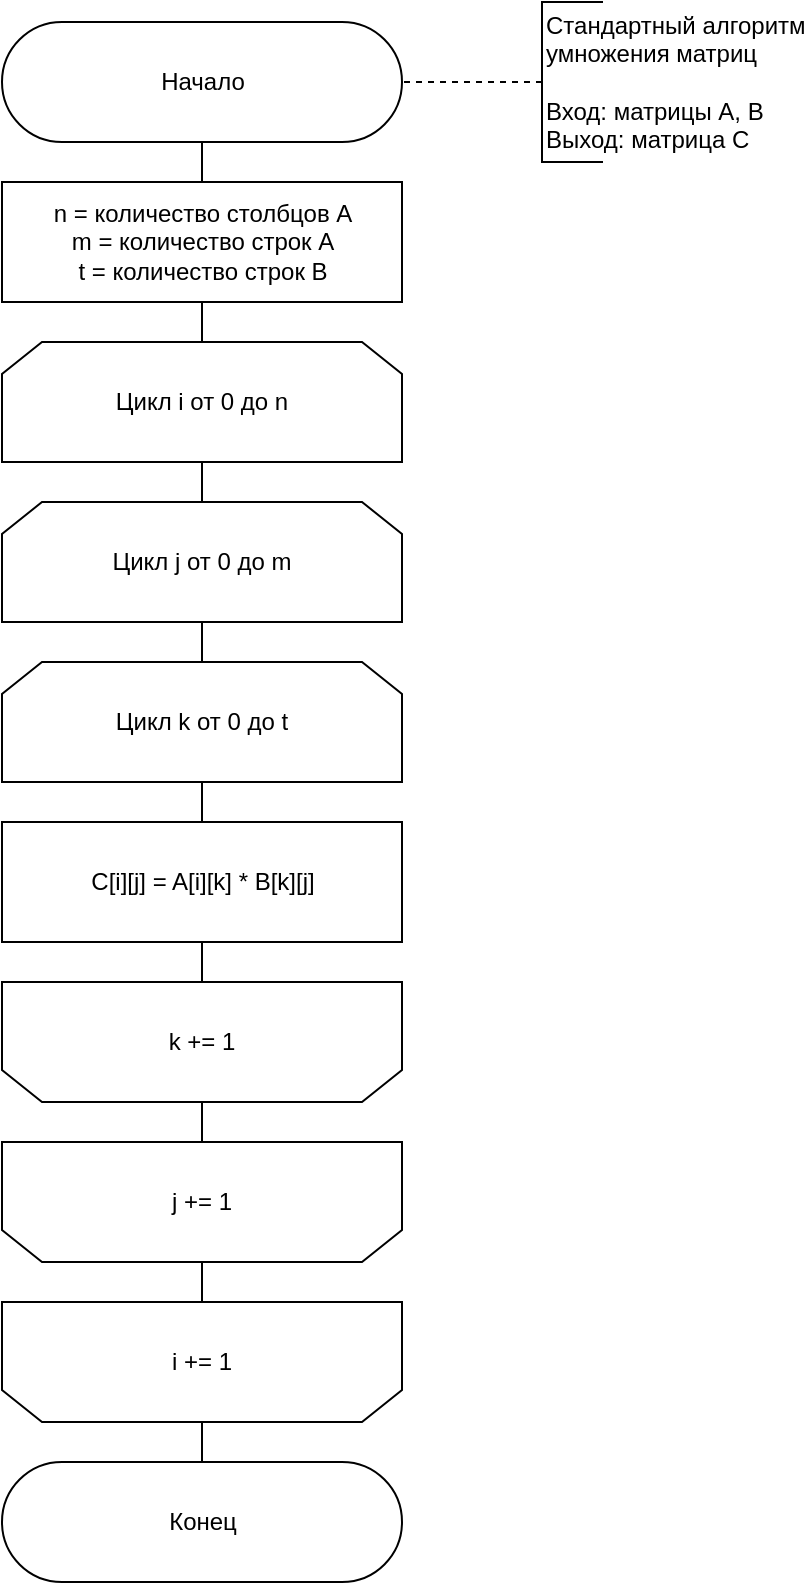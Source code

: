 <mxfile>
    <diagram id="UjXpnKGTEIdxBYnQHEuB" name="Страница 1">
        <mxGraphModel dx="669" dy="504" grid="1" gridSize="10" guides="1" tooltips="1" connect="1" arrows="1" fold="1" page="1" pageScale="1" pageWidth="1654" pageHeight="2336" math="0" shadow="0">
            <root>
                <mxCell id="0"/>
                <mxCell id="1" parent="0"/>
                <mxCell id="3" style="edgeStyle=orthogonalEdgeStyle;rounded=0;orthogonalLoop=1;jettySize=auto;html=1;exitX=0.5;exitY=0.5;exitDx=0;exitDy=30;exitPerimeter=0;entryX=0.5;entryY=0;entryDx=0;entryDy=0;endArrow=none;endFill=0;" edge="1" parent="1" source="4" target="6">
                    <mxGeometry relative="1" as="geometry"/>
                </mxCell>
                <mxCell id="4" value="Начало" style="html=1;dashed=0;whitespace=wrap;shape=mxgraph.dfd.start" vertex="1" parent="1">
                    <mxGeometry x="860" y="120" width="200" height="60" as="geometry"/>
                </mxCell>
                <mxCell id="5" style="edgeStyle=orthogonalEdgeStyle;rounded=0;orthogonalLoop=1;jettySize=auto;html=1;exitX=0.5;exitY=1;exitDx=0;exitDy=0;entryX=0.5;entryY=0;entryDx=0;entryDy=0;endArrow=none;endFill=0;" edge="1" parent="1" source="6">
                    <mxGeometry relative="1" as="geometry">
                        <mxPoint x="960" y="320" as="targetPoint"/>
                    </mxGeometry>
                </mxCell>
                <mxCell id="6" value="n = количество столбцов A&lt;br&gt;m = количество строк A&lt;br&gt;t = количество строк B" style="html=1;dashed=0;whitespace=wrap;" vertex="1" parent="1">
                    <mxGeometry x="860" y="200" width="200" height="60" as="geometry"/>
                </mxCell>
                <mxCell id="7" value="" style="edgeStyle=orthogonalEdgeStyle;rounded=0;orthogonalLoop=1;jettySize=auto;html=1;endArrow=none;endFill=0;dashed=1;" edge="1" parent="1" source="8" target="4">
                    <mxGeometry relative="1" as="geometry"/>
                </mxCell>
                <mxCell id="8" value="Стандартный алгоритм&lt;br&gt;умножения матриц&lt;br&gt;&lt;br&gt;Вход: матрицы A, B&lt;br&gt;Выход: матрица C" style="html=1;dashed=0;whitespace=wrap;shape=partialRectangle;right=0;align=left;" vertex="1" parent="1">
                    <mxGeometry x="1130" y="110" width="30" height="80" as="geometry"/>
                </mxCell>
                <mxCell id="22" value="" style="edgeStyle=orthogonalEdgeStyle;rounded=0;orthogonalLoop=1;jettySize=auto;html=1;endArrow=none;endFill=0;strokeWidth=1;" edge="1" parent="1" source="12" target="18">
                    <mxGeometry relative="1" as="geometry"/>
                </mxCell>
                <mxCell id="27" style="edgeStyle=orthogonalEdgeStyle;rounded=0;orthogonalLoop=1;jettySize=auto;html=1;exitX=0.5;exitY=0;exitDx=0;exitDy=0;entryX=0.5;entryY=1;entryDx=0;entryDy=0;endArrow=none;endFill=0;strokeWidth=1;" edge="1" parent="1" source="12" target="20">
                    <mxGeometry relative="1" as="geometry"/>
                </mxCell>
                <mxCell id="12" value="k += 1" style="shape=loopLimit;whiteSpace=wrap;html=1;strokeWidth=1;direction=west;" vertex="1" parent="1">
                    <mxGeometry x="860" y="600" width="200" height="60" as="geometry"/>
                </mxCell>
                <mxCell id="15" value="" style="edgeStyle=orthogonalEdgeStyle;rounded=0;orthogonalLoop=1;jettySize=auto;html=1;strokeWidth=1;endArrow=none;endFill=0;" edge="1" parent="1" source="13" target="14">
                    <mxGeometry relative="1" as="geometry"/>
                </mxCell>
                <mxCell id="13" value="Цикл i от 0 до n" style="shape=loopLimit;whiteSpace=wrap;html=1;direction=east" vertex="1" parent="1">
                    <mxGeometry x="860" y="280" width="200" height="60" as="geometry"/>
                </mxCell>
                <mxCell id="17" value="" style="edgeStyle=orthogonalEdgeStyle;rounded=0;orthogonalLoop=1;jettySize=auto;html=1;endArrow=none;endFill=0;strokeWidth=1;" edge="1" parent="1" source="14" target="16">
                    <mxGeometry relative="1" as="geometry"/>
                </mxCell>
                <mxCell id="14" value="Цикл j от 0 до m" style="shape=loopLimit;whiteSpace=wrap;html=1;direction=east" vertex="1" parent="1">
                    <mxGeometry x="860" y="360" width="200" height="60" as="geometry"/>
                </mxCell>
                <mxCell id="19" value="" style="edgeStyle=orthogonalEdgeStyle;rounded=0;orthogonalLoop=1;jettySize=auto;html=1;endArrow=none;endFill=0;strokeWidth=1;" edge="1" parent="1" source="16" target="18">
                    <mxGeometry relative="1" as="geometry"/>
                </mxCell>
                <mxCell id="16" value="Цикл k от 0 до t" style="shape=loopLimit;whiteSpace=wrap;html=1;direction=east" vertex="1" parent="1">
                    <mxGeometry x="860" y="440" width="200" height="60" as="geometry"/>
                </mxCell>
                <mxCell id="18" value="C[i][j] = A[i][k] * B[k][j]" style="html=1;dashed=0;whitespace=wrap;" vertex="1" parent="1">
                    <mxGeometry x="860" y="520" width="200" height="60" as="geometry"/>
                </mxCell>
                <mxCell id="24" value="" style="edgeStyle=orthogonalEdgeStyle;rounded=0;orthogonalLoop=1;jettySize=auto;html=1;endArrow=none;endFill=0;strokeWidth=1;" edge="1" parent="1" source="20" target="21">
                    <mxGeometry relative="1" as="geometry"/>
                </mxCell>
                <mxCell id="20" value="j += 1" style="shape=loopLimit;whiteSpace=wrap;html=1;strokeWidth=1;direction=west;" vertex="1" parent="1">
                    <mxGeometry x="860" y="680" width="200" height="60" as="geometry"/>
                </mxCell>
                <mxCell id="29" style="edgeStyle=orthogonalEdgeStyle;rounded=0;orthogonalLoop=1;jettySize=auto;html=1;exitX=0.5;exitY=0;exitDx=0;exitDy=0;entryX=0.5;entryY=0.5;entryDx=0;entryDy=-30;entryPerimeter=0;endArrow=none;endFill=0;strokeWidth=1;" edge="1" parent="1" source="21" target="28">
                    <mxGeometry relative="1" as="geometry"/>
                </mxCell>
                <mxCell id="21" value="i += 1" style="shape=loopLimit;whiteSpace=wrap;html=1;strokeWidth=1;direction=west;" vertex="1" parent="1">
                    <mxGeometry x="860" y="760" width="200" height="60" as="geometry"/>
                </mxCell>
                <mxCell id="28" value="Конец" style="html=1;dashed=0;whitespace=wrap;shape=mxgraph.dfd.start" vertex="1" parent="1">
                    <mxGeometry x="860" y="840" width="200" height="60" as="geometry"/>
                </mxCell>
            </root>
        </mxGraphModel>
    </diagram>
</mxfile>